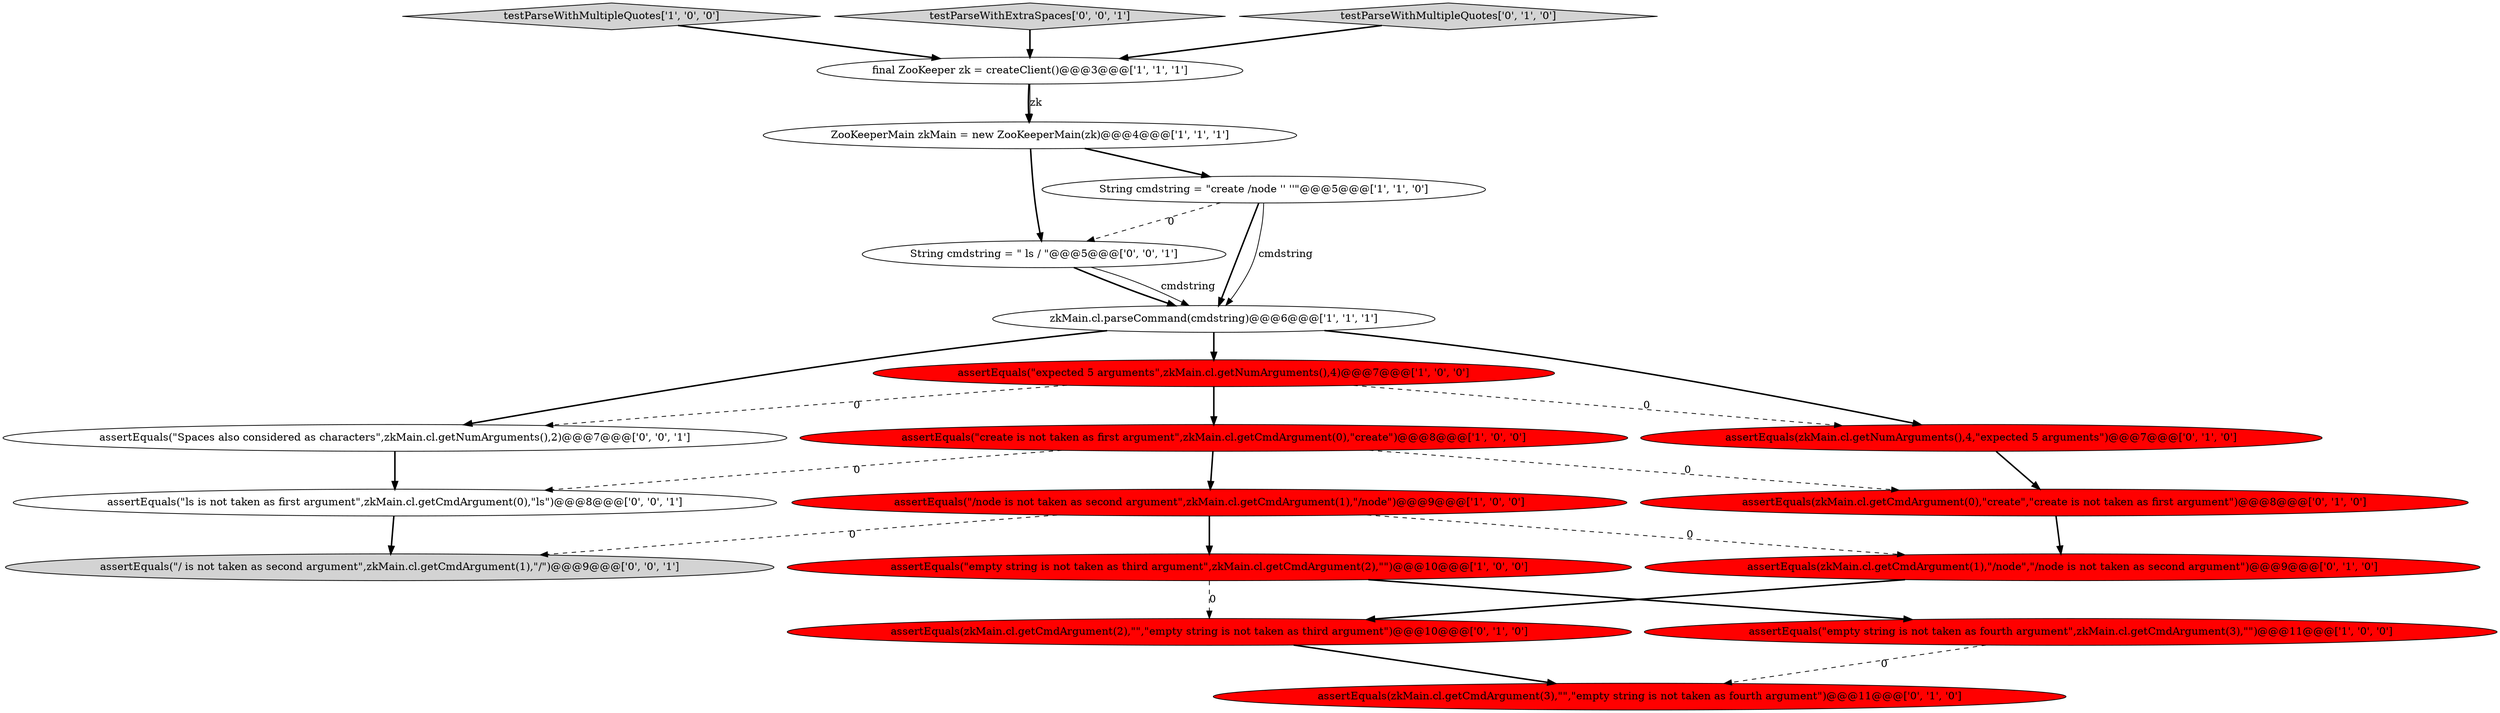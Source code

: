 digraph {
4 [style = filled, label = "assertEquals(\"expected 5 arguments\",zkMain.cl.getNumArguments(),4)@@@7@@@['1', '0', '0']", fillcolor = red, shape = ellipse image = "AAA1AAABBB1BBB"];
17 [style = filled, label = "String cmdstring = \" ls / \"@@@5@@@['0', '0', '1']", fillcolor = white, shape = ellipse image = "AAA0AAABBB3BBB"];
1 [style = filled, label = "zkMain.cl.parseCommand(cmdstring)@@@6@@@['1', '1', '1']", fillcolor = white, shape = ellipse image = "AAA0AAABBB1BBB"];
9 [style = filled, label = "assertEquals(\"create is not taken as first argument\",zkMain.cl.getCmdArgument(0),\"create\")@@@8@@@['1', '0', '0']", fillcolor = red, shape = ellipse image = "AAA1AAABBB1BBB"];
2 [style = filled, label = "String cmdstring = \"create /node '' ''\"@@@5@@@['1', '1', '0']", fillcolor = white, shape = ellipse image = "AAA0AAABBB1BBB"];
8 [style = filled, label = "assertEquals(\"empty string is not taken as fourth argument\",zkMain.cl.getCmdArgument(3),\"\")@@@11@@@['1', '0', '0']", fillcolor = red, shape = ellipse image = "AAA1AAABBB1BBB"];
19 [style = filled, label = "assertEquals(\"ls is not taken as first argument\",zkMain.cl.getCmdArgument(0),\"ls\")@@@8@@@['0', '0', '1']", fillcolor = white, shape = ellipse image = "AAA0AAABBB3BBB"];
10 [style = filled, label = "assertEquals(zkMain.cl.getCmdArgument(2),\"\",\"empty string is not taken as third argument\")@@@10@@@['0', '1', '0']", fillcolor = red, shape = ellipse image = "AAA1AAABBB2BBB"];
5 [style = filled, label = "testParseWithMultipleQuotes['1', '0', '0']", fillcolor = lightgray, shape = diamond image = "AAA0AAABBB1BBB"];
20 [style = filled, label = "assertEquals(\"/ is not taken as second argument\",zkMain.cl.getCmdArgument(1),\"/\")@@@9@@@['0', '0', '1']", fillcolor = lightgray, shape = ellipse image = "AAA0AAABBB3BBB"];
7 [style = filled, label = "ZooKeeperMain zkMain = new ZooKeeperMain(zk)@@@4@@@['1', '1', '1']", fillcolor = white, shape = ellipse image = "AAA0AAABBB1BBB"];
16 [style = filled, label = "testParseWithExtraSpaces['0', '0', '1']", fillcolor = lightgray, shape = diamond image = "AAA0AAABBB3BBB"];
13 [style = filled, label = "testParseWithMultipleQuotes['0', '1', '0']", fillcolor = lightgray, shape = diamond image = "AAA0AAABBB2BBB"];
3 [style = filled, label = "assertEquals(\"/node is not taken as second argument\",zkMain.cl.getCmdArgument(1),\"/node\")@@@9@@@['1', '0', '0']", fillcolor = red, shape = ellipse image = "AAA1AAABBB1BBB"];
18 [style = filled, label = "assertEquals(\"Spaces also considered as characters\",zkMain.cl.getNumArguments(),2)@@@7@@@['0', '0', '1']", fillcolor = white, shape = ellipse image = "AAA0AAABBB3BBB"];
15 [style = filled, label = "assertEquals(zkMain.cl.getNumArguments(),4,\"expected 5 arguments\")@@@7@@@['0', '1', '0']", fillcolor = red, shape = ellipse image = "AAA1AAABBB2BBB"];
14 [style = filled, label = "assertEquals(zkMain.cl.getCmdArgument(1),\"/node\",\"/node is not taken as second argument\")@@@9@@@['0', '1', '0']", fillcolor = red, shape = ellipse image = "AAA1AAABBB2BBB"];
6 [style = filled, label = "assertEquals(\"empty string is not taken as third argument\",zkMain.cl.getCmdArgument(2),\"\")@@@10@@@['1', '0', '0']", fillcolor = red, shape = ellipse image = "AAA1AAABBB1BBB"];
12 [style = filled, label = "assertEquals(zkMain.cl.getCmdArgument(0),\"create\",\"create is not taken as first argument\")@@@8@@@['0', '1', '0']", fillcolor = red, shape = ellipse image = "AAA1AAABBB2BBB"];
0 [style = filled, label = "final ZooKeeper zk = createClient()@@@3@@@['1', '1', '1']", fillcolor = white, shape = ellipse image = "AAA0AAABBB1BBB"];
11 [style = filled, label = "assertEquals(zkMain.cl.getCmdArgument(3),\"\",\"empty string is not taken as fourth argument\")@@@11@@@['0', '1', '0']", fillcolor = red, shape = ellipse image = "AAA1AAABBB2BBB"];
4->9 [style = bold, label=""];
4->18 [style = dashed, label="0"];
1->4 [style = bold, label=""];
16->0 [style = bold, label=""];
7->17 [style = bold, label=""];
17->1 [style = bold, label=""];
2->1 [style = bold, label=""];
1->15 [style = bold, label=""];
19->20 [style = bold, label=""];
18->19 [style = bold, label=""];
2->1 [style = solid, label="cmdstring"];
14->10 [style = bold, label=""];
3->6 [style = bold, label=""];
1->18 [style = bold, label=""];
17->1 [style = solid, label="cmdstring"];
2->17 [style = dashed, label="0"];
6->10 [style = dashed, label="0"];
0->7 [style = bold, label=""];
0->7 [style = solid, label="zk"];
9->19 [style = dashed, label="0"];
5->0 [style = bold, label=""];
7->2 [style = bold, label=""];
4->15 [style = dashed, label="0"];
3->20 [style = dashed, label="0"];
6->8 [style = bold, label=""];
12->14 [style = bold, label=""];
9->3 [style = bold, label=""];
15->12 [style = bold, label=""];
9->12 [style = dashed, label="0"];
3->14 [style = dashed, label="0"];
8->11 [style = dashed, label="0"];
13->0 [style = bold, label=""];
10->11 [style = bold, label=""];
}
